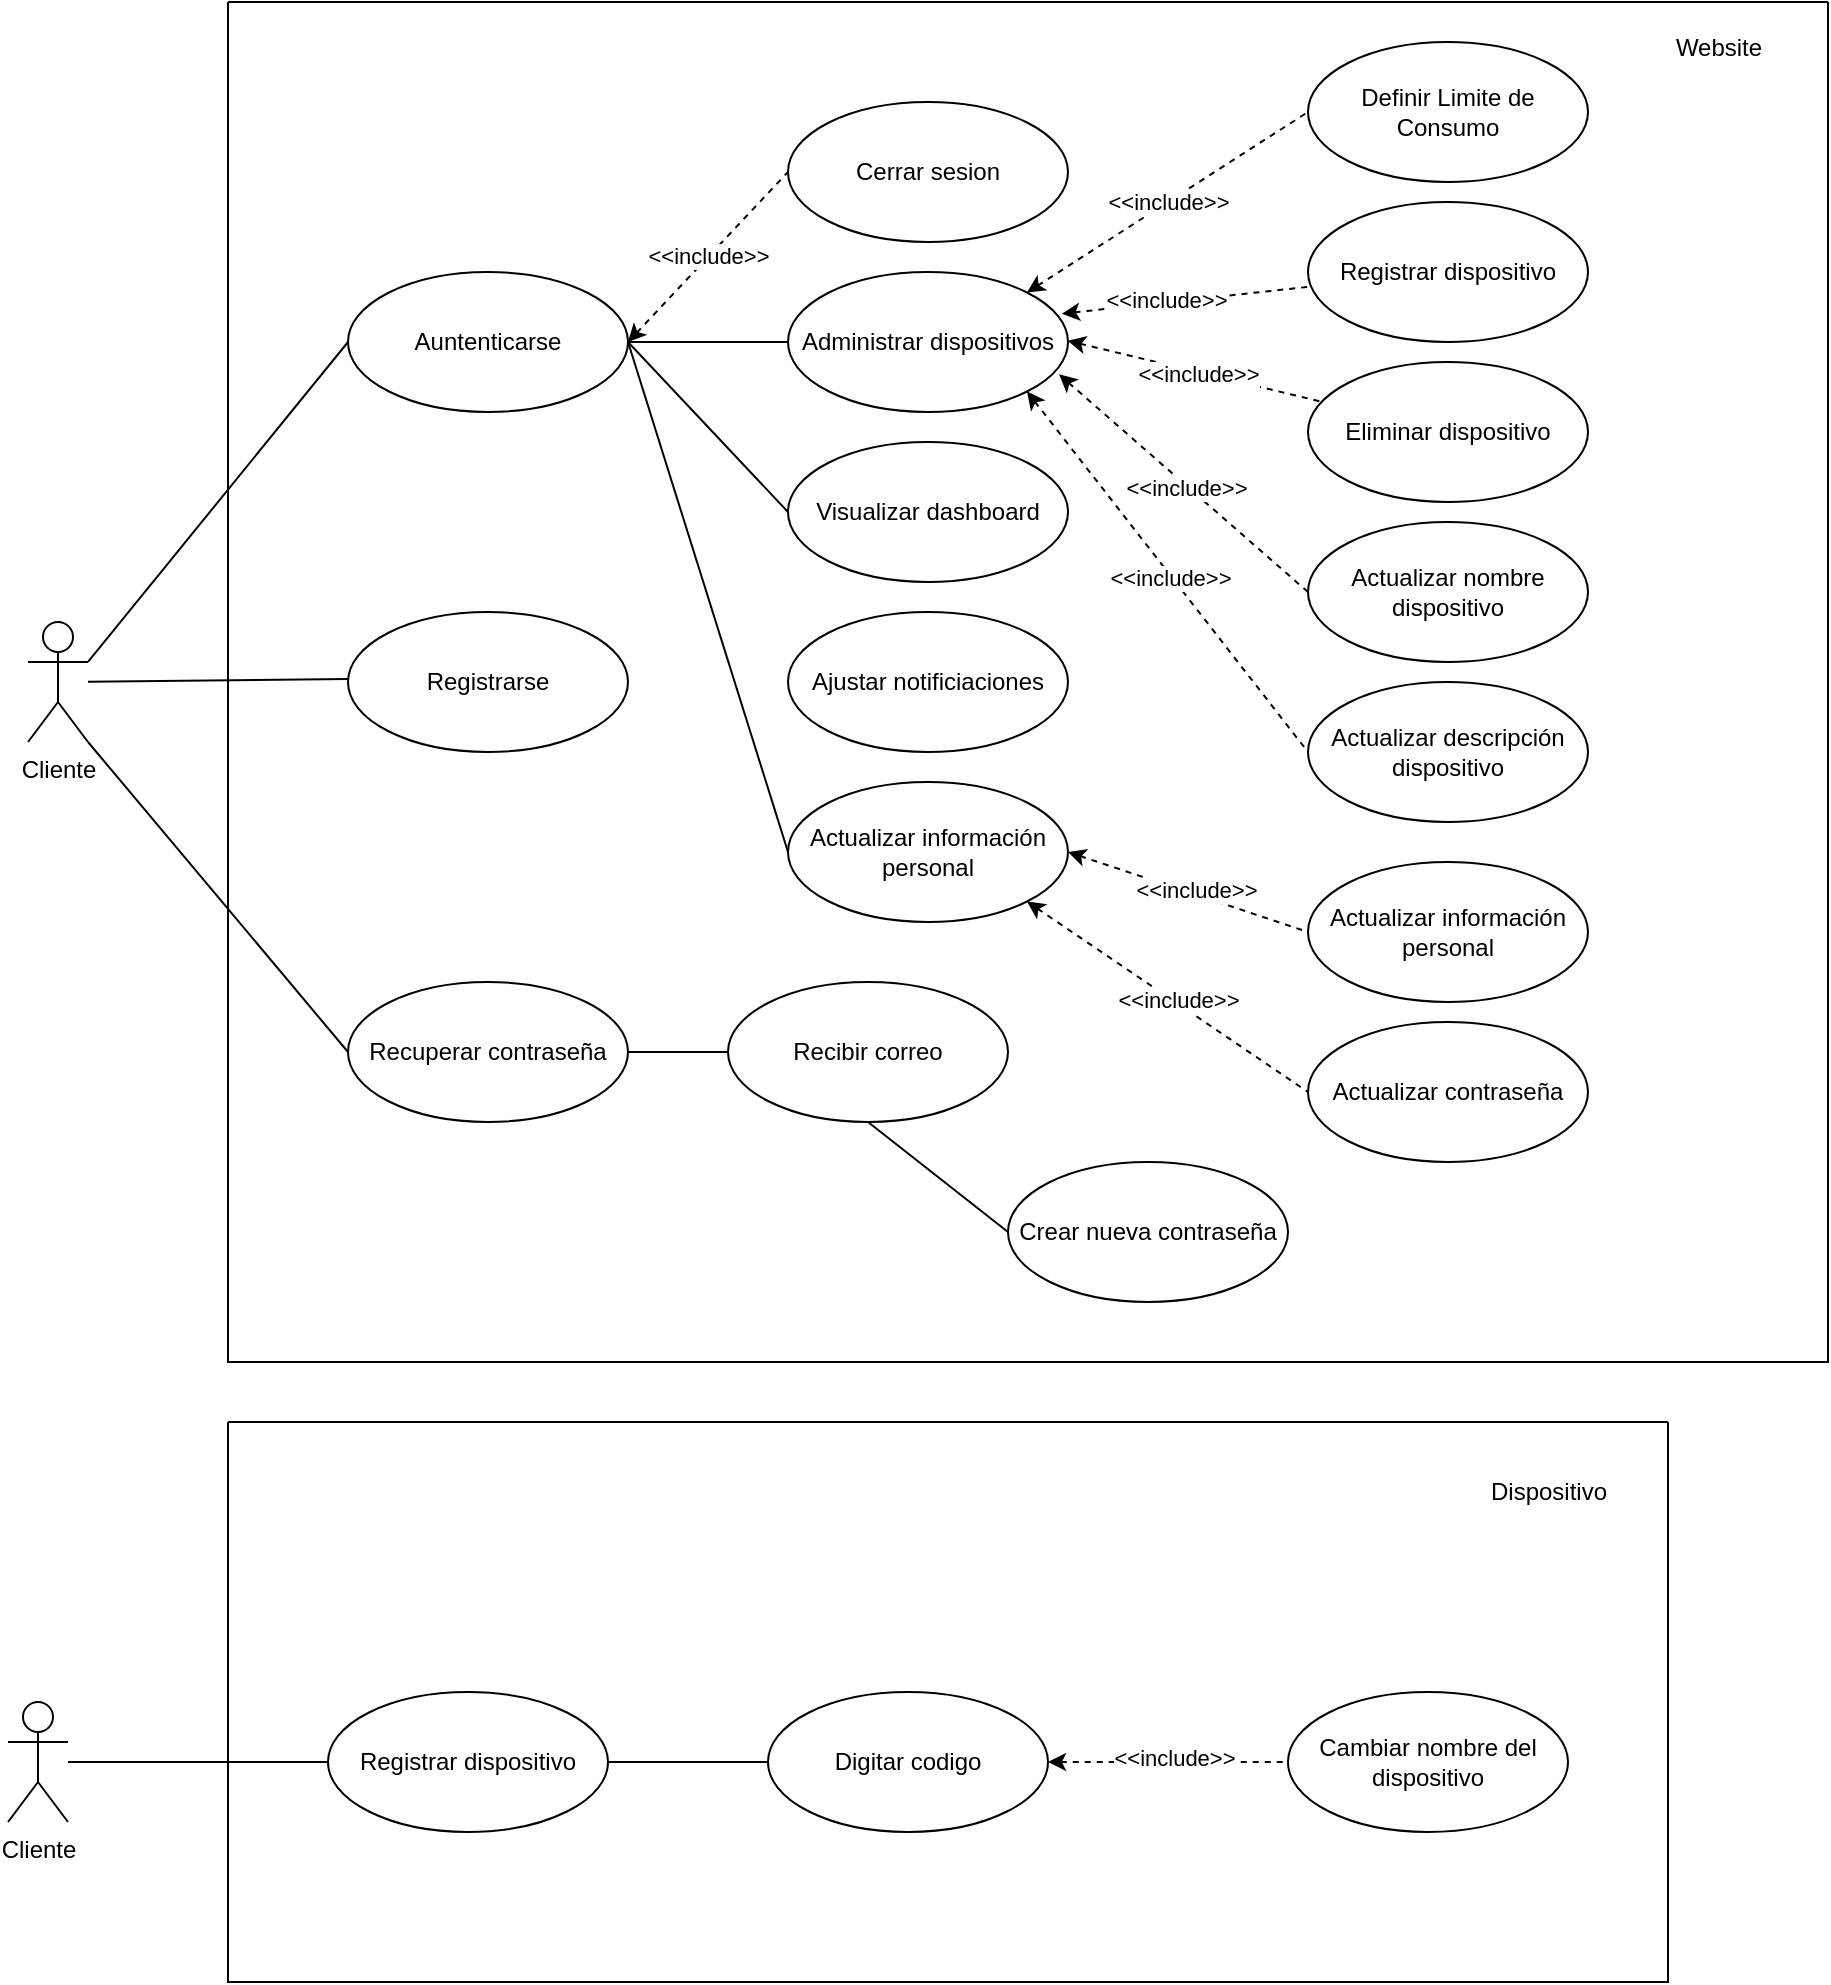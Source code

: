 <mxfile version="24.7.16">
  <diagram name="Page-1" id="BsvyeF4KI63PfdyFnDuq">
    <mxGraphModel grid="1" page="0" gridSize="10" guides="1" tooltips="1" connect="1" arrows="1" fold="1" pageScale="1" pageWidth="827" pageHeight="1169" math="0" shadow="0">
      <root>
        <mxCell id="0" />
        <mxCell id="1" parent="0" />
        <mxCell id="UY9DITYKQAompn-UwXVe-24" style="rounded=0;orthogonalLoop=1;jettySize=auto;html=1;entryX=0;entryY=0.5;entryDx=0;entryDy=0;endArrow=none;endFill=0;exitX=1;exitY=1;exitDx=0;exitDy=0;exitPerimeter=0;" edge="1" parent="1" source="UY9DITYKQAompn-UwXVe-1" target="UY9DITYKQAompn-UwXVe-3">
          <mxGeometry relative="1" as="geometry" />
        </mxCell>
        <mxCell id="UY9DITYKQAompn-UwXVe-25" style="rounded=0;orthogonalLoop=1;jettySize=auto;html=1;entryX=0;entryY=0.5;entryDx=0;entryDy=0;exitX=1;exitY=0.333;exitDx=0;exitDy=0;exitPerimeter=0;endArrow=none;endFill=0;" edge="1" parent="1" source="UY9DITYKQAompn-UwXVe-1" target="UY9DITYKQAompn-UwXVe-5">
          <mxGeometry relative="1" as="geometry" />
        </mxCell>
        <mxCell id="UY9DITYKQAompn-UwXVe-1" value="Cliente" style="shape=umlActor;verticalLabelPosition=bottom;verticalAlign=top;html=1;" vertex="1" parent="1">
          <mxGeometry x="-160" y="-400" width="30" height="60" as="geometry" />
        </mxCell>
        <mxCell id="UY9DITYKQAompn-UwXVe-38" value="" style="swimlane;startSize=0;" vertex="1" parent="1">
          <mxGeometry x="-60" y="-710" width="800" height="680" as="geometry">
            <mxRectangle x="-60" y="-710" width="50" height="40" as="alternateBounds" />
          </mxGeometry>
        </mxCell>
        <mxCell id="UY9DITYKQAompn-UwXVe-39" value="Website" style="text;html=1;align=center;verticalAlign=middle;resizable=0;points=[];autosize=1;strokeColor=none;fillColor=none;" vertex="1" parent="UY9DITYKQAompn-UwXVe-38">
          <mxGeometry x="710" y="8" width="70" height="30" as="geometry" />
        </mxCell>
        <mxCell id="I5_FkPABJrjS-Rx3a09a-6" style="edgeStyle=orthogonalEdgeStyle;rounded=0;orthogonalLoop=1;jettySize=auto;html=1;endArrow=none;endFill=0;" edge="1" parent="UY9DITYKQAompn-UwXVe-38" source="UY9DITYKQAompn-UwXVe-3" target="I5_FkPABJrjS-Rx3a09a-5">
          <mxGeometry relative="1" as="geometry" />
        </mxCell>
        <mxCell id="UY9DITYKQAompn-UwXVe-3" value="Recuperar contraseña" style="ellipse;whiteSpace=wrap;html=1;" vertex="1" parent="UY9DITYKQAompn-UwXVe-38">
          <mxGeometry x="60" y="490" width="140" height="70" as="geometry" />
        </mxCell>
        <mxCell id="j46p12jNmcbfrppGY4FV-15" style="edgeStyle=orthogonalEdgeStyle;rounded=0;orthogonalLoop=1;jettySize=auto;html=1;entryX=0;entryY=0.5;entryDx=0;entryDy=0;endArrow=none;endFill=0;" edge="1" parent="UY9DITYKQAompn-UwXVe-38" source="UY9DITYKQAompn-UwXVe-5" target="UY9DITYKQAompn-UwXVe-30">
          <mxGeometry relative="1" as="geometry" />
        </mxCell>
        <mxCell id="UY9DITYKQAompn-UwXVe-5" value="Auntenticarse" style="ellipse;whiteSpace=wrap;html=1;noLabel=0;" vertex="1" parent="UY9DITYKQAompn-UwXVe-38">
          <mxGeometry x="60" y="135" width="140" height="70" as="geometry" />
        </mxCell>
        <mxCell id="UY9DITYKQAompn-UwXVe-6" value="Registrar dispositivo" style="ellipse;whiteSpace=wrap;html=1;" vertex="1" parent="UY9DITYKQAompn-UwXVe-38">
          <mxGeometry x="540" y="100" width="140" height="70" as="geometry" />
        </mxCell>
        <mxCell id="UY9DITYKQAompn-UwXVe-8" value="Eliminar dispositivo" style="ellipse;whiteSpace=wrap;html=1;" vertex="1" parent="UY9DITYKQAompn-UwXVe-38">
          <mxGeometry x="540" y="180" width="140" height="70" as="geometry" />
        </mxCell>
        <mxCell id="UY9DITYKQAompn-UwXVe-35" style="rounded=0;orthogonalLoop=1;jettySize=auto;html=1;entryX=0;entryY=0.5;entryDx=0;entryDy=0;dashed=1;startArrow=classic;startFill=1;endArrow=none;endFill=0;exitX=1;exitY=1;exitDx=0;exitDy=0;" edge="1" parent="UY9DITYKQAompn-UwXVe-38" source="UY9DITYKQAompn-UwXVe-9" target="UY9DITYKQAompn-UwXVe-10">
          <mxGeometry relative="1" as="geometry" />
        </mxCell>
        <mxCell id="UY9DITYKQAompn-UwXVe-36" value="&amp;lt;&amp;lt;include&amp;gt;&amp;gt;" style="edgeLabel;html=1;align=center;verticalAlign=middle;resizable=0;points=[];" connectable="0" vertex="1" parent="UY9DITYKQAompn-UwXVe-35">
          <mxGeometry x="0.053" y="2" relative="1" as="geometry">
            <mxPoint as="offset" />
          </mxGeometry>
        </mxCell>
        <mxCell id="j46p12jNmcbfrppGY4FV-32" style="rounded=0;orthogonalLoop=1;jettySize=auto;html=1;entryX=1;entryY=0.5;entryDx=0;entryDy=0;flowAnimation=0;shadow=0;jumpStyle=none;exitX=0;exitY=0.5;exitDx=0;exitDy=0;elbow=vertical;endArrow=none;endFill=0;" edge="1" parent="UY9DITYKQAompn-UwXVe-38" source="UY9DITYKQAompn-UwXVe-9" target="UY9DITYKQAompn-UwXVe-5">
          <mxGeometry relative="1" as="geometry" />
        </mxCell>
        <mxCell id="UY9DITYKQAompn-UwXVe-9" value="Actualizar información personal" style="ellipse;whiteSpace=wrap;html=1;" vertex="1" parent="UY9DITYKQAompn-UwXVe-38">
          <mxGeometry x="280" y="390" width="140" height="70" as="geometry" />
        </mxCell>
        <mxCell id="UY9DITYKQAompn-UwXVe-10" value="Actualizar contraseña" style="ellipse;whiteSpace=wrap;html=1;" vertex="1" parent="UY9DITYKQAompn-UwXVe-38">
          <mxGeometry x="540" y="510" width="140" height="70" as="geometry" />
        </mxCell>
        <mxCell id="UY9DITYKQAompn-UwXVe-31" style="rounded=0;orthogonalLoop=1;jettySize=auto;html=1;dashed=1;startArrow=classic;startFill=1;endArrow=none;endFill=0;exitX=0.978;exitY=0.298;exitDx=0;exitDy=0;exitPerimeter=0;" edge="1" parent="UY9DITYKQAompn-UwXVe-38" source="UY9DITYKQAompn-UwXVe-30" target="UY9DITYKQAompn-UwXVe-6">
          <mxGeometry relative="1" as="geometry" />
        </mxCell>
        <mxCell id="UY9DITYKQAompn-UwXVe-33" value="&amp;lt;&amp;lt;include&amp;gt;&amp;gt;" style="edgeLabel;html=1;align=center;verticalAlign=middle;resizable=0;points=[];" connectable="0" vertex="1" parent="UY9DITYKQAompn-UwXVe-31">
          <mxGeometry x="-0.174" y="1" relative="1" as="geometry">
            <mxPoint as="offset" />
          </mxGeometry>
        </mxCell>
        <mxCell id="UY9DITYKQAompn-UwXVe-32" style="rounded=0;orthogonalLoop=1;jettySize=auto;html=1;dashed=1;startArrow=classic;startFill=1;endArrow=none;endFill=0;exitX=0.999;exitY=0.491;exitDx=0;exitDy=0;exitPerimeter=0;" edge="1" parent="UY9DITYKQAompn-UwXVe-38" source="UY9DITYKQAompn-UwXVe-30" target="UY9DITYKQAompn-UwXVe-8">
          <mxGeometry relative="1" as="geometry" />
        </mxCell>
        <mxCell id="UY9DITYKQAompn-UwXVe-34" value="&amp;lt;&amp;lt;include&amp;gt;&amp;gt;" style="edgeLabel;html=1;align=center;verticalAlign=middle;resizable=0;points=[];" connectable="0" vertex="1" parent="UY9DITYKQAompn-UwXVe-32">
          <mxGeometry x="0.022" y="-1" relative="1" as="geometry">
            <mxPoint as="offset" />
          </mxGeometry>
        </mxCell>
        <mxCell id="a-UGdXaP6SHZQmlNzmEN-2" value="&amp;lt;&amp;lt;include&amp;gt;&amp;gt;" style="rounded=0;orthogonalLoop=1;jettySize=auto;html=1;entryX=0;entryY=0.5;entryDx=0;entryDy=0;dashed=1;startArrow=classic;startFill=1;endArrow=none;endFill=0;exitX=1;exitY=0;exitDx=0;exitDy=0;" edge="1" parent="UY9DITYKQAompn-UwXVe-38" source="UY9DITYKQAompn-UwXVe-30" target="a-UGdXaP6SHZQmlNzmEN-1">
          <mxGeometry relative="1" as="geometry" />
        </mxCell>
        <mxCell id="UY9DITYKQAompn-UwXVe-30" value="Administrar dispositivos" style="ellipse;whiteSpace=wrap;html=1;" vertex="1" parent="UY9DITYKQAompn-UwXVe-38">
          <mxGeometry x="280" y="135" width="140" height="70" as="geometry" />
        </mxCell>
        <mxCell id="a-UGdXaP6SHZQmlNzmEN-1" value="Definir Limite de Consumo" style="ellipse;whiteSpace=wrap;html=1;" vertex="1" parent="UY9DITYKQAompn-UwXVe-38">
          <mxGeometry x="540" y="20" width="140" height="70" as="geometry" />
        </mxCell>
        <mxCell id="j46p12jNmcbfrppGY4FV-1" value="Ajustar notificiaciones" style="ellipse;whiteSpace=wrap;html=1;" vertex="1" parent="UY9DITYKQAompn-UwXVe-38">
          <mxGeometry x="280" y="305" width="140" height="70" as="geometry" />
        </mxCell>
        <mxCell id="j46p12jNmcbfrppGY4FV-4" value="&lt;div&gt;Cerrar sesion&lt;/div&gt;" style="ellipse;whiteSpace=wrap;html=1;noLabel=0;" vertex="1" parent="UY9DITYKQAompn-UwXVe-38">
          <mxGeometry x="280" y="50" width="140" height="70" as="geometry" />
        </mxCell>
        <mxCell id="j46p12jNmcbfrppGY4FV-6" value="Actualizar información personal" style="ellipse;whiteSpace=wrap;html=1;" vertex="1" parent="UY9DITYKQAompn-UwXVe-38">
          <mxGeometry x="540" y="430" width="140" height="70" as="geometry" />
        </mxCell>
        <mxCell id="j46p12jNmcbfrppGY4FV-7" value="&amp;lt;&amp;lt;include&amp;gt;&amp;gt;" style="rounded=0;orthogonalLoop=1;jettySize=auto;html=1;entryX=0;entryY=0.5;entryDx=0;entryDy=0;dashed=1;startArrow=classic;startFill=1;endArrow=none;endFill=0;exitX=1;exitY=0.5;exitDx=0;exitDy=0;" edge="1" parent="UY9DITYKQAompn-UwXVe-38" source="UY9DITYKQAompn-UwXVe-5" target="j46p12jNmcbfrppGY4FV-4">
          <mxGeometry relative="1" as="geometry">
            <mxPoint x="128" y="226" as="sourcePoint" />
            <mxPoint x="280" y="110" as="targetPoint" />
          </mxGeometry>
        </mxCell>
        <mxCell id="j46p12jNmcbfrppGY4FV-35" style="rounded=0;orthogonalLoop=1;jettySize=auto;html=1;entryX=1;entryY=0.5;entryDx=0;entryDy=0;exitX=0;exitY=0.5;exitDx=0;exitDy=0;endArrow=none;endFill=0;" edge="1" parent="UY9DITYKQAompn-UwXVe-38" source="j46p12jNmcbfrppGY4FV-9" target="UY9DITYKQAompn-UwXVe-5">
          <mxGeometry relative="1" as="geometry" />
        </mxCell>
        <mxCell id="j46p12jNmcbfrppGY4FV-9" value="Visualizar dashboard" style="ellipse;whiteSpace=wrap;html=1;" vertex="1" parent="UY9DITYKQAompn-UwXVe-38">
          <mxGeometry x="280" y="220" width="140" height="70" as="geometry" />
        </mxCell>
        <mxCell id="j46p12jNmcbfrppGY4FV-37" style="rounded=0;orthogonalLoop=1;jettySize=auto;html=1;entryX=0;entryY=0.5;entryDx=0;entryDy=0;dashed=1;startArrow=classic;startFill=1;endArrow=none;endFill=0;exitX=1;exitY=0.5;exitDx=0;exitDy=0;" edge="1" parent="UY9DITYKQAompn-UwXVe-38" source="UY9DITYKQAompn-UwXVe-9" target="j46p12jNmcbfrppGY4FV-6">
          <mxGeometry relative="1" as="geometry">
            <mxPoint x="406" y="361" as="sourcePoint" />
            <mxPoint x="550" y="445" as="targetPoint" />
          </mxGeometry>
        </mxCell>
        <mxCell id="j46p12jNmcbfrppGY4FV-38" value="&amp;lt;&amp;lt;include&amp;gt;&amp;gt;" style="edgeLabel;html=1;align=center;verticalAlign=middle;resizable=0;points=[];" connectable="0" vertex="1" parent="j46p12jNmcbfrppGY4FV-37">
          <mxGeometry x="0.053" y="2" relative="1" as="geometry">
            <mxPoint as="offset" />
          </mxGeometry>
        </mxCell>
        <mxCell id="j46p12jNmcbfrppGY4FV-160" value="Actualizar nombre dispositivo" style="ellipse;whiteSpace=wrap;html=1;" vertex="1" parent="UY9DITYKQAompn-UwXVe-38">
          <mxGeometry x="540" y="260" width="140" height="70" as="geometry" />
        </mxCell>
        <mxCell id="j46p12jNmcbfrppGY4FV-162" style="rounded=0;orthogonalLoop=1;jettySize=auto;html=1;dashed=1;startArrow=classic;startFill=1;endArrow=none;endFill=0;exitX=0.968;exitY=0.731;exitDx=0;exitDy=0;entryX=0;entryY=0.5;entryDx=0;entryDy=0;exitPerimeter=0;" edge="1" parent="UY9DITYKQAompn-UwXVe-38" source="UY9DITYKQAompn-UwXVe-30" target="j46p12jNmcbfrppGY4FV-160">
          <mxGeometry relative="1" as="geometry">
            <mxPoint x="430" y="179" as="sourcePoint" />
            <mxPoint x="557" y="210" as="targetPoint" />
          </mxGeometry>
        </mxCell>
        <mxCell id="j46p12jNmcbfrppGY4FV-163" value="&amp;lt;&amp;lt;include&amp;gt;&amp;gt;" style="edgeLabel;html=1;align=center;verticalAlign=middle;resizable=0;points=[];" connectable="0" vertex="1" parent="j46p12jNmcbfrppGY4FV-162">
          <mxGeometry x="0.022" y="-1" relative="1" as="geometry">
            <mxPoint as="offset" />
          </mxGeometry>
        </mxCell>
        <mxCell id="j46p12jNmcbfrppGY4FV-164" value="Actualizar descripción dispositivo" style="ellipse;whiteSpace=wrap;html=1;" vertex="1" parent="UY9DITYKQAompn-UwXVe-38">
          <mxGeometry x="540" y="340" width="140" height="70" as="geometry" />
        </mxCell>
        <mxCell id="j46p12jNmcbfrppGY4FV-165" style="rounded=0;orthogonalLoop=1;jettySize=auto;html=1;dashed=1;startArrow=classic;startFill=1;endArrow=none;endFill=0;exitX=1;exitY=1;exitDx=0;exitDy=0;entryX=0;entryY=0.5;entryDx=0;entryDy=0;" edge="1" parent="UY9DITYKQAompn-UwXVe-38" source="UY9DITYKQAompn-UwXVe-30" target="j46p12jNmcbfrppGY4FV-164">
          <mxGeometry relative="1" as="geometry">
            <mxPoint x="430" y="180" as="sourcePoint" />
            <mxPoint x="550" y="305" as="targetPoint" />
          </mxGeometry>
        </mxCell>
        <mxCell id="j46p12jNmcbfrppGY4FV-166" value="&amp;lt;&amp;lt;include&amp;gt;&amp;gt;" style="edgeLabel;html=1;align=center;verticalAlign=middle;resizable=0;points=[];" connectable="0" vertex="1" parent="j46p12jNmcbfrppGY4FV-165">
          <mxGeometry x="0.022" y="-1" relative="1" as="geometry">
            <mxPoint as="offset" />
          </mxGeometry>
        </mxCell>
        <mxCell id="I5_FkPABJrjS-Rx3a09a-2" value="Registrarse" style="ellipse;whiteSpace=wrap;html=1;" vertex="1" parent="UY9DITYKQAompn-UwXVe-38">
          <mxGeometry x="60" y="305" width="140" height="70" as="geometry" />
        </mxCell>
        <mxCell id="I5_FkPABJrjS-Rx3a09a-1" style="rounded=0;orthogonalLoop=1;jettySize=auto;html=1;entryX=0;entryY=0.5;entryDx=0;entryDy=0;endArrow=none;endFill=0;" edge="1" parent="UY9DITYKQAompn-UwXVe-38" source="UY9DITYKQAompn-UwXVe-1">
          <mxGeometry relative="1" as="geometry">
            <mxPoint x="-60" y="341.5" as="sourcePoint" />
            <mxPoint x="60.0" y="338.5" as="targetPoint" />
          </mxGeometry>
        </mxCell>
        <mxCell id="I5_FkPABJrjS-Rx3a09a-8" style="rounded=0;orthogonalLoop=1;jettySize=auto;html=1;entryX=0;entryY=0.5;entryDx=0;entryDy=0;endArrow=none;endFill=0;exitX=0.5;exitY=1;exitDx=0;exitDy=0;" edge="1" parent="UY9DITYKQAompn-UwXVe-38" source="I5_FkPABJrjS-Rx3a09a-5" target="I5_FkPABJrjS-Rx3a09a-7">
          <mxGeometry relative="1" as="geometry" />
        </mxCell>
        <mxCell id="I5_FkPABJrjS-Rx3a09a-5" value="Recibir correo" style="ellipse;whiteSpace=wrap;html=1;" vertex="1" parent="UY9DITYKQAompn-UwXVe-38">
          <mxGeometry x="250" y="490" width="140" height="70" as="geometry" />
        </mxCell>
        <mxCell id="I5_FkPABJrjS-Rx3a09a-7" value="Crear nueva contraseña" style="ellipse;whiteSpace=wrap;html=1;" vertex="1" parent="UY9DITYKQAompn-UwXVe-38">
          <mxGeometry x="390" y="580" width="140" height="70" as="geometry" />
        </mxCell>
        <mxCell id="j46p12jNmcbfrppGY4FV-129" style="rounded=0;orthogonalLoop=1;jettySize=auto;html=1;entryX=0;entryY=0.5;entryDx=0;entryDy=0;endArrow=none;endFill=0;" edge="1" parent="1" source="j46p12jNmcbfrppGY4FV-131" target="j46p12jNmcbfrppGY4FV-134">
          <mxGeometry relative="1" as="geometry" />
        </mxCell>
        <mxCell id="j46p12jNmcbfrppGY4FV-131" value="Cliente" style="shape=umlActor;verticalLabelPosition=bottom;verticalAlign=top;html=1;" vertex="1" parent="1">
          <mxGeometry x="-170" y="140" width="30" height="60" as="geometry" />
        </mxCell>
        <mxCell id="j46p12jNmcbfrppGY4FV-132" value="" style="swimlane;startSize=0;" vertex="1" parent="1">
          <mxGeometry x="-60" width="720" height="280" as="geometry">
            <mxRectangle x="-60" y="-710" width="50" height="40" as="alternateBounds" />
          </mxGeometry>
        </mxCell>
        <mxCell id="j46p12jNmcbfrppGY4FV-133" value="Dispositivo" style="text;html=1;align=center;verticalAlign=middle;resizable=0;points=[];autosize=1;strokeColor=none;fillColor=none;" vertex="1" parent="j46p12jNmcbfrppGY4FV-132">
          <mxGeometry x="620" y="20" width="80" height="30" as="geometry" />
        </mxCell>
        <mxCell id="j46p12jNmcbfrppGY4FV-159" style="edgeStyle=orthogonalEdgeStyle;rounded=0;orthogonalLoop=1;jettySize=auto;html=1;entryX=0;entryY=0.5;entryDx=0;entryDy=0;endArrow=none;endFill=0;" edge="1" parent="j46p12jNmcbfrppGY4FV-132" source="j46p12jNmcbfrppGY4FV-134" target="j46p12jNmcbfrppGY4FV-151">
          <mxGeometry relative="1" as="geometry" />
        </mxCell>
        <mxCell id="j46p12jNmcbfrppGY4FV-134" value="Registrar dispositivo" style="ellipse;whiteSpace=wrap;html=1;" vertex="1" parent="j46p12jNmcbfrppGY4FV-132">
          <mxGeometry x="50" y="135" width="140" height="70" as="geometry" />
        </mxCell>
        <mxCell id="j46p12jNmcbfrppGY4FV-151" value="Digitar codigo " style="ellipse;whiteSpace=wrap;html=1;" vertex="1" parent="j46p12jNmcbfrppGY4FV-132">
          <mxGeometry x="270" y="135" width="140" height="70" as="geometry" />
        </mxCell>
        <mxCell id="j46p12jNmcbfrppGY4FV-153" value="Cambiar nombre del dispositivo" style="ellipse;whiteSpace=wrap;html=1;" vertex="1" parent="j46p12jNmcbfrppGY4FV-132">
          <mxGeometry x="530" y="135" width="140" height="70" as="geometry" />
        </mxCell>
        <mxCell id="j46p12jNmcbfrppGY4FV-157" style="rounded=0;orthogonalLoop=1;jettySize=auto;html=1;entryX=0;entryY=0.5;entryDx=0;entryDy=0;dashed=1;startArrow=classic;startFill=1;endArrow=none;endFill=0;" edge="1" parent="j46p12jNmcbfrppGY4FV-132" source="j46p12jNmcbfrppGY4FV-151" target="j46p12jNmcbfrppGY4FV-153">
          <mxGeometry relative="1" as="geometry">
            <mxPoint x="420" y="425" as="sourcePoint" />
            <mxPoint x="550" y="445" as="targetPoint" />
          </mxGeometry>
        </mxCell>
        <mxCell id="j46p12jNmcbfrppGY4FV-158" value="&amp;lt;&amp;lt;include&amp;gt;&amp;gt;" style="edgeLabel;html=1;align=center;verticalAlign=middle;resizable=0;points=[];" connectable="0" vertex="1" parent="j46p12jNmcbfrppGY4FV-157">
          <mxGeometry x="0.053" y="2" relative="1" as="geometry">
            <mxPoint as="offset" />
          </mxGeometry>
        </mxCell>
      </root>
    </mxGraphModel>
  </diagram>
</mxfile>
